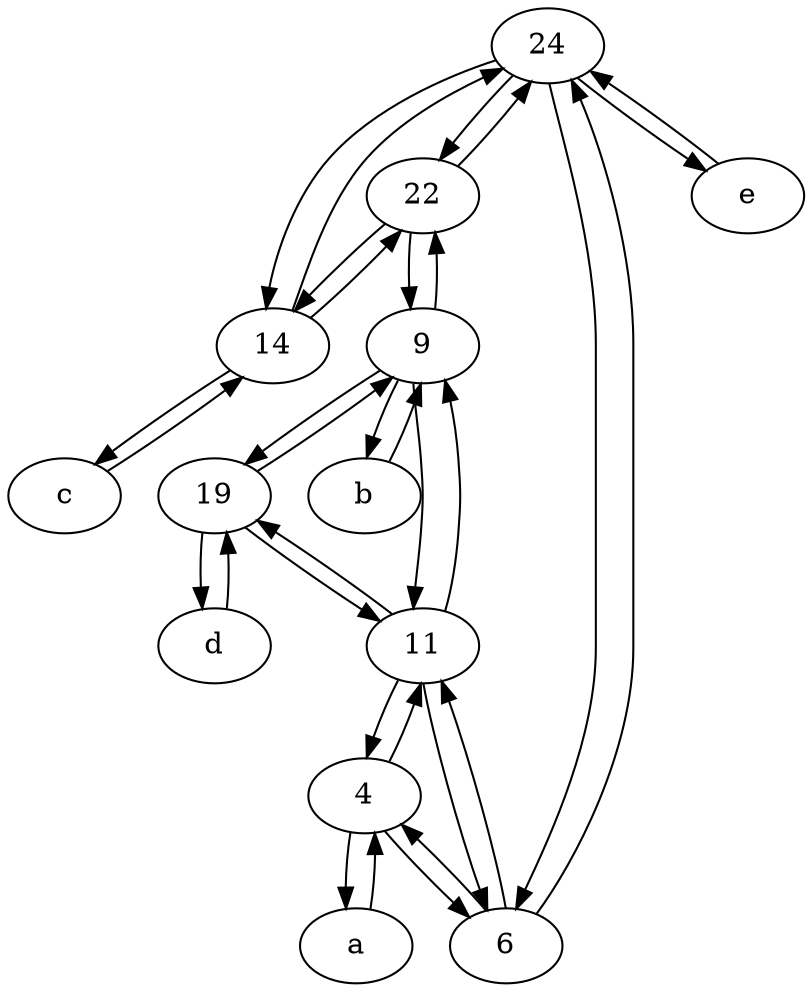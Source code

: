 digraph  {
	24;
	c [pos="20,10!"];
	4;
	19;
	b [pos="50,20!"];
	22;
	14;
	11;
	a [pos="40,10!"];
	6;
	9;
	e [pos="30,50!"];
	d [pos="20,30!"];
	24 -> e;
	d -> 19;
	c -> 14;
	4 -> 11;
	9 -> 22;
	9 -> 19;
	11 -> 6;
	4 -> 6;
	22 -> 24;
	6 -> 11;
	14 -> 22;
	14 -> c;
	11 -> 19;
	6 -> 24;
	24 -> 22;
	a -> 4;
	6 -> 4;
	22 -> 14;
	24 -> 6;
	19 -> 11;
	24 -> 14;
	b -> 9;
	19 -> d;
	e -> 24;
	11 -> 9;
	11 -> 4;
	4 -> a;
	14 -> 24;
	9 -> b;
	19 -> 9;
	22 -> 9;
	9 -> 11;

	}